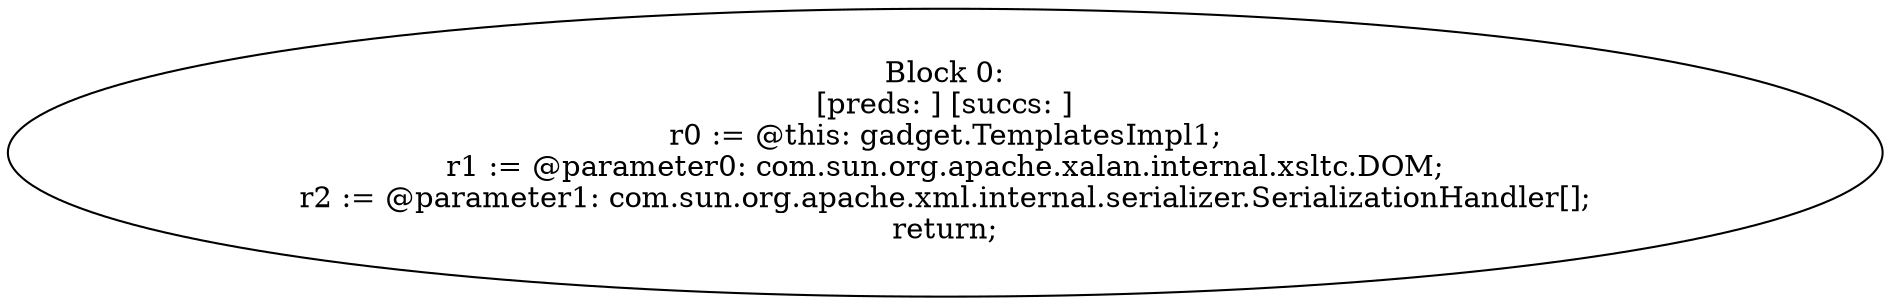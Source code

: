 digraph "unitGraph" {
    "Block 0:
[preds: ] [succs: ]
r0 := @this: gadget.TemplatesImpl1;
r1 := @parameter0: com.sun.org.apache.xalan.internal.xsltc.DOM;
r2 := @parameter1: com.sun.org.apache.xml.internal.serializer.SerializationHandler[];
return;
"
}
